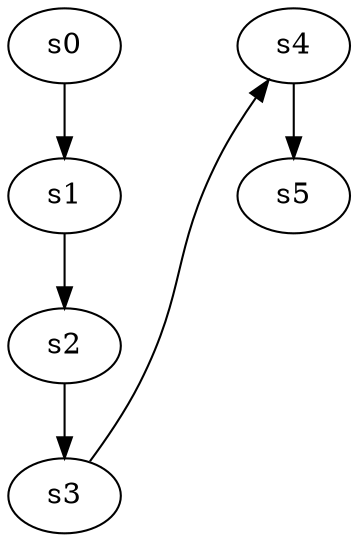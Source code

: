 digraph game_0165_chain_6 {
    s0 [name="s0", player=0];
    s1 [name="s1", player=1];
    s2 [name="s2", player=0];
    s3 [name="s3", player=1];
    s4 [name="s4", player=0];
    s5 [name="s5", player=1, target=1];

    s0 -> s1;
    s1 -> s2;
    s2 -> s3;
    s3 -> s4 [constraint="time == 12 || time == 13"];
    s4 -> s5;
}
